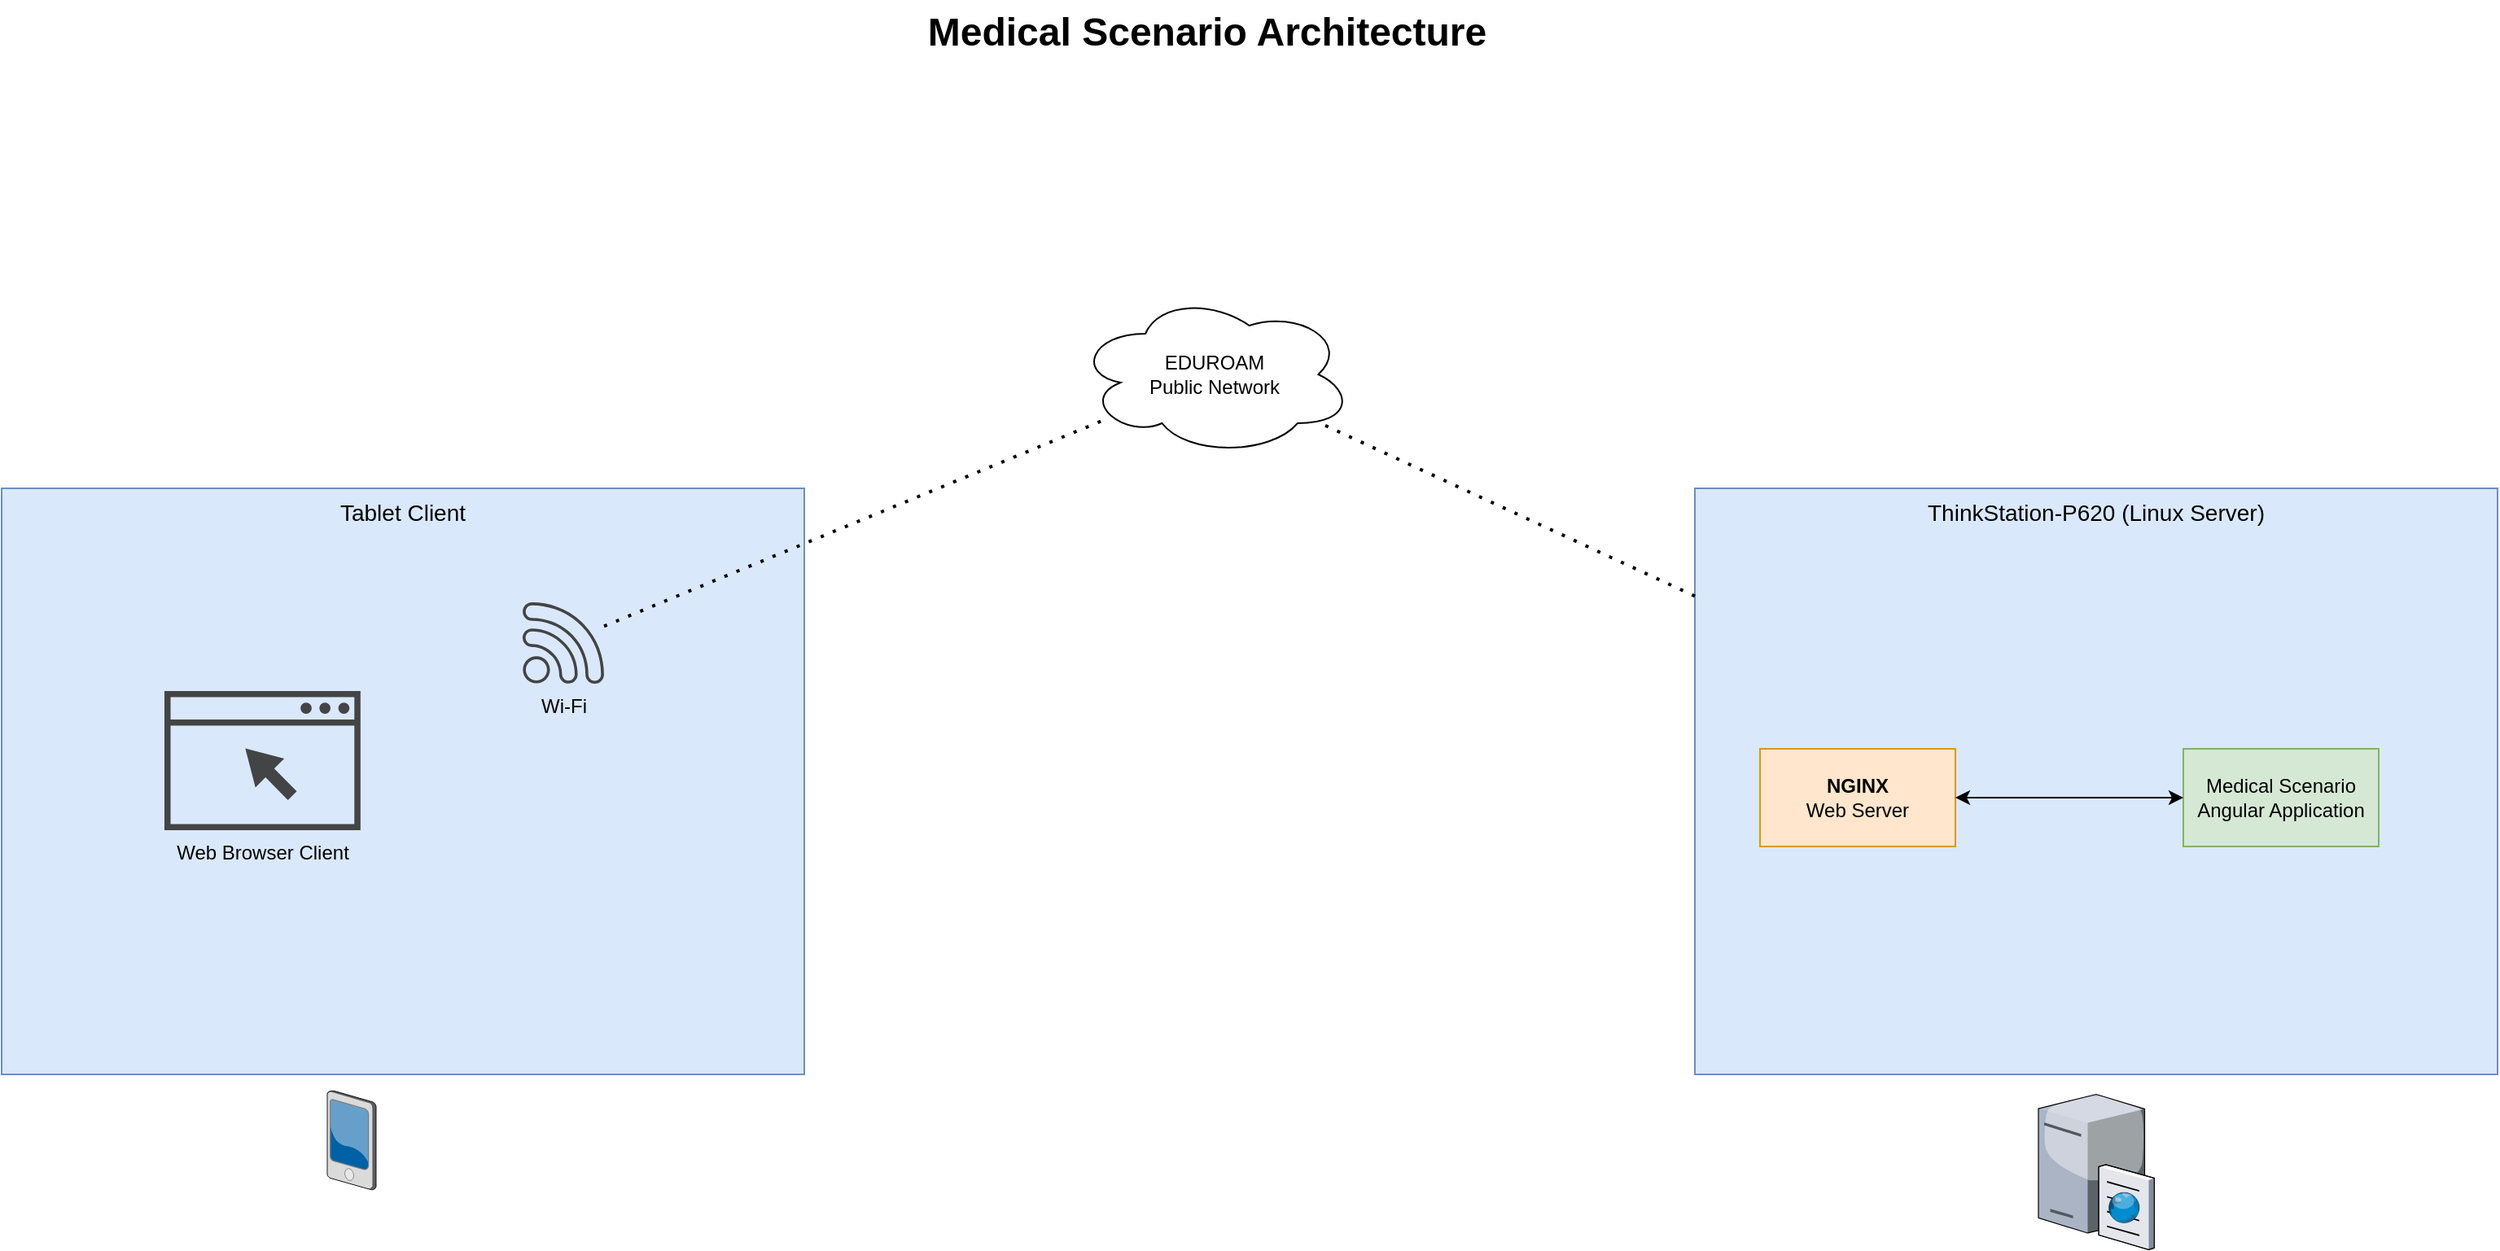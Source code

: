<mxfile version="26.1.1">
  <diagram name="Page-1" id="e3a06f82-3646-2815-327d-82caf3d4e204">
    <mxGraphModel dx="1434" dy="744" grid="1" gridSize="10" guides="1" tooltips="1" connect="1" arrows="1" fold="1" page="1" pageScale="1.5" pageWidth="1169" pageHeight="826" background="none" math="0" shadow="0">
      <root>
        <mxCell id="0" style=";html=1;" />
        <mxCell id="1" style=";html=1;" parent="0" />
        <mxCell id="IBQe493MqbLReaXvpwa1-16" value="&lt;div&gt;Tablet Client&lt;/div&gt;" style="whiteSpace=wrap;html=1;fillColor=#dae8fc;fontSize=14;strokeColor=#6c8ebf;verticalAlign=top;" vertex="1" parent="1">
          <mxGeometry x="190" y="330" width="493" height="360" as="geometry" />
        </mxCell>
        <mxCell id="6a7d8f32e03d9370-61" value="ThinkStation-P620 (Linux Server)&lt;div&gt;&lt;br&gt;&lt;/div&gt;" style="whiteSpace=wrap;html=1;fillColor=#dae8fc;fontSize=14;strokeColor=#6c8ebf;verticalAlign=top;" parent="1" vertex="1">
          <mxGeometry x="1230" y="330" width="493" height="360" as="geometry" />
        </mxCell>
        <mxCell id="6a7d8f32e03d9370-6" value="" style="verticalLabelPosition=bottom;aspect=fixed;html=1;verticalAlign=top;strokeColor=default;shape=mxgraph.citrix.pda;fillColor=#66B2FF;gradientColor=#0066CC;fontSize=14;" parent="1" vertex="1">
          <mxGeometry x="390.0" y="700" width="30" height="61" as="geometry" />
        </mxCell>
        <mxCell id="6a7d8f32e03d9370-15" value="" style="verticalLabelPosition=top;aspect=fixed;html=1;verticalAlign=bottom;strokeColor=none;shape=mxgraph.citrix.cache_server;fillColor=#66B2FF;gradientColor=#0066CC;fontSize=14;labelPosition=center;align=center;" parent="1" vertex="1">
          <mxGeometry x="1441" y="700" width="71" height="97.5" as="geometry" />
        </mxCell>
        <mxCell id="6a7d8f32e03d9370-62" value="Medical Scenario Architecture" style="text;strokeColor=none;fillColor=none;html=1;fontSize=24;fontStyle=1;verticalAlign=middle;align=center;" parent="1" vertex="1">
          <mxGeometry x="499" y="30" width="861" height="40" as="geometry" />
        </mxCell>
        <mxCell id="IBQe493MqbLReaXvpwa1-8" value="" style="endArrow=none;dashed=1;html=1;dashPattern=1 3;strokeWidth=2;rounded=0;" edge="1" parent="1" source="IBQe493MqbLReaXvpwa1-19" target="IBQe493MqbLReaXvpwa1-9">
          <mxGeometry width="50" height="50" relative="1" as="geometry">
            <mxPoint x="561.197" y="387.392" as="sourcePoint" />
            <mxPoint x="510" y="340" as="targetPoint" />
          </mxGeometry>
        </mxCell>
        <mxCell id="IBQe493MqbLReaXvpwa1-9" value="EDUROAM&lt;div&gt;Public Network&lt;/div&gt;" style="ellipse;shape=cloud;whiteSpace=wrap;html=1;" vertex="1" parent="1">
          <mxGeometry x="850" y="210" width="170" height="100" as="geometry" />
        </mxCell>
        <mxCell id="IBQe493MqbLReaXvpwa1-11" value="&lt;b&gt;NGINX&lt;/b&gt;&lt;div&gt;Web Server&lt;/div&gt;" style="rounded=0;whiteSpace=wrap;html=1;fillColor=#ffe6cc;strokeColor=#d79b00;" vertex="1" parent="1">
          <mxGeometry x="1270" y="490" width="120" height="60" as="geometry" />
        </mxCell>
        <mxCell id="IBQe493MqbLReaXvpwa1-12" value="" style="endArrow=none;dashed=1;html=1;dashPattern=1 3;strokeWidth=2;rounded=0;" edge="1" parent="1" source="6a7d8f32e03d9370-61" target="IBQe493MqbLReaXvpwa1-9">
          <mxGeometry width="50" height="50" relative="1" as="geometry">
            <mxPoint x="850" y="730" as="sourcePoint" />
            <mxPoint x="900" y="680" as="targetPoint" />
          </mxGeometry>
        </mxCell>
        <mxCell id="IBQe493MqbLReaXvpwa1-13" value="Medical Scenario Angular Application" style="rounded=0;whiteSpace=wrap;html=1;fillColor=#d5e8d4;strokeColor=#82b366;" vertex="1" parent="1">
          <mxGeometry x="1530" y="490" width="120" height="60" as="geometry" />
        </mxCell>
        <mxCell id="IBQe493MqbLReaXvpwa1-15" value="" style="endArrow=classic;startArrow=classic;html=1;rounded=0;" edge="1" parent="1" source="IBQe493MqbLReaXvpwa1-11" target="IBQe493MqbLReaXvpwa1-13">
          <mxGeometry width="50" height="50" relative="1" as="geometry">
            <mxPoint x="850" y="730" as="sourcePoint" />
            <mxPoint x="900" y="680" as="targetPoint" />
          </mxGeometry>
        </mxCell>
        <mxCell id="IBQe493MqbLReaXvpwa1-18" value="Web Browser Client" style="sketch=0;pointerEvents=1;shadow=0;dashed=0;html=1;strokeColor=none;fillColor=#434445;aspect=fixed;labelPosition=center;verticalLabelPosition=bottom;verticalAlign=top;align=center;outlineConnect=0;shape=mxgraph.vvd.web_browser;" vertex="1" parent="1">
          <mxGeometry x="290" y="454.5" width="120.42" height="85.5" as="geometry" />
        </mxCell>
        <mxCell id="IBQe493MqbLReaXvpwa1-19" value="Wi-Fi" style="sketch=0;pointerEvents=1;shadow=0;dashed=0;html=1;strokeColor=none;fillColor=#434445;aspect=fixed;labelPosition=center;verticalLabelPosition=bottom;verticalAlign=top;align=center;outlineConnect=0;shape=mxgraph.vvd.wi_fi;" vertex="1" parent="1">
          <mxGeometry x="510" y="400" width="50" height="50" as="geometry" />
        </mxCell>
      </root>
    </mxGraphModel>
  </diagram>
</mxfile>
